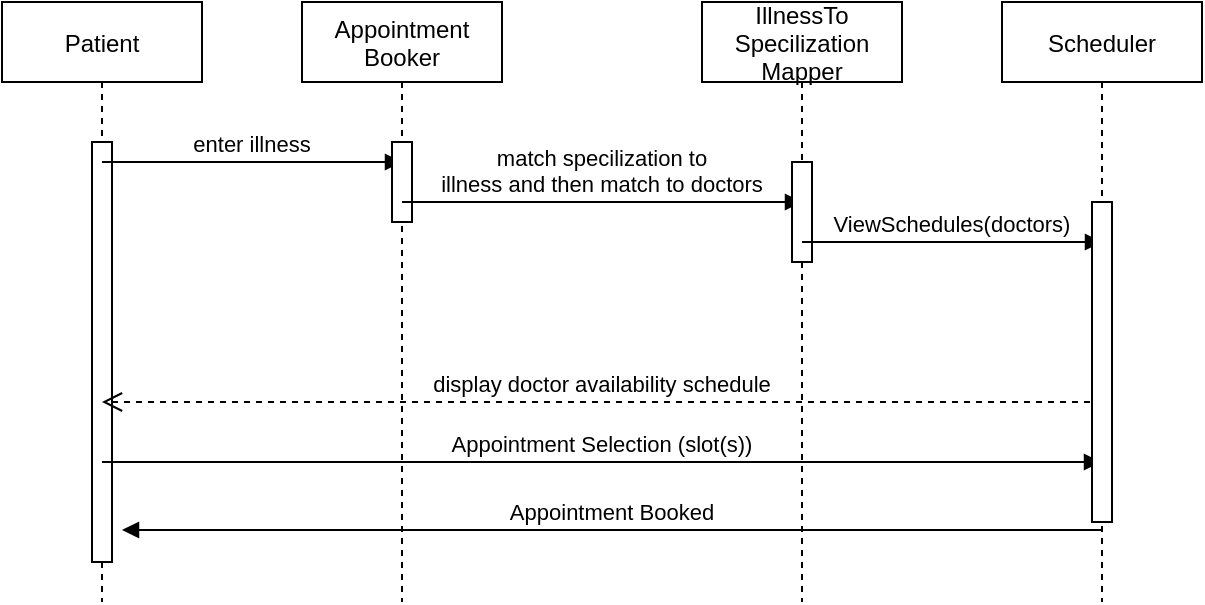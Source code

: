 <mxfile version="15.4.0" type="device"><diagram id="kgpKYQtTHZ0yAKxKKP6v" name="Page-1"><mxGraphModel dx="813" dy="471" grid="1" gridSize="10" guides="1" tooltips="1" connect="1" arrows="1" fold="1" page="1" pageScale="1" pageWidth="850" pageHeight="1100" math="0" shadow="0"><root><mxCell id="0"/><mxCell id="1" parent="0"/><mxCell id="3nuBFxr9cyL0pnOWT2aG-1" value="Patient" style="shape=umlLifeline;perimeter=lifelinePerimeter;container=1;collapsible=0;recursiveResize=0;rounded=0;shadow=0;strokeWidth=1;" parent="1" vertex="1"><mxGeometry x="50" y="80" width="100" height="300" as="geometry"/></mxCell><mxCell id="gz9C6j7t2z6P-_unx8gr-2" value="" style="points=[];perimeter=orthogonalPerimeter;rounded=0;shadow=0;strokeWidth=1;" parent="3nuBFxr9cyL0pnOWT2aG-1" vertex="1"><mxGeometry x="45" y="70" width="10" height="210" as="geometry"/></mxCell><mxCell id="3nuBFxr9cyL0pnOWT2aG-5" value="Appointment &#10;Booker" style="shape=umlLifeline;perimeter=lifelinePerimeter;container=1;collapsible=0;recursiveResize=0;rounded=0;shadow=0;strokeWidth=1;" parent="1" vertex="1"><mxGeometry x="200" y="80" width="100" height="300" as="geometry"/></mxCell><mxCell id="gz9C6j7t2z6P-_unx8gr-16" value="enter illness" style="verticalAlign=bottom;endArrow=block;shadow=0;strokeWidth=1;" parent="3nuBFxr9cyL0pnOWT2aG-5" edge="1"><mxGeometry relative="1" as="geometry"><mxPoint x="-100" y="80" as="sourcePoint"/><mxPoint x="50" y="80" as="targetPoint"/></mxGeometry></mxCell><mxCell id="gz9C6j7t2z6P-_unx8gr-21" value="Appointment Selection (slot(s))" style="verticalAlign=bottom;endArrow=block;shadow=0;strokeWidth=1;" parent="3nuBFxr9cyL0pnOWT2aG-5" target="gz9C6j7t2z6P-_unx8gr-15" edge="1"><mxGeometry relative="1" as="geometry"><mxPoint x="-100" y="230" as="sourcePoint"/><mxPoint x="50" y="230" as="targetPoint"/></mxGeometry></mxCell><mxCell id="gz9C6j7t2z6P-_unx8gr-3" value="" style="points=[];perimeter=orthogonalPerimeter;rounded=0;shadow=0;strokeWidth=1;" parent="3nuBFxr9cyL0pnOWT2aG-5" vertex="1"><mxGeometry x="45" y="70" width="10" height="40" as="geometry"/></mxCell><mxCell id="gz9C6j7t2z6P-_unx8gr-11" value="IllnessTo&#10;Specilization&#10;Mapper" style="shape=umlLifeline;perimeter=lifelinePerimeter;container=1;collapsible=0;recursiveResize=0;rounded=0;shadow=0;strokeWidth=1;" parent="1" vertex="1"><mxGeometry x="400" y="80" width="100" height="300" as="geometry"/></mxCell><mxCell id="gz9C6j7t2z6P-_unx8gr-17" value="match specilization to &#10;illness and then match to doctors" style="verticalAlign=bottom;endArrow=block;shadow=0;strokeWidth=1;" parent="gz9C6j7t2z6P-_unx8gr-11" source="3nuBFxr9cyL0pnOWT2aG-5" edge="1"><mxGeometry relative="1" as="geometry"><mxPoint x="-100" y="100" as="sourcePoint"/><mxPoint x="50" y="100" as="targetPoint"/></mxGeometry></mxCell><mxCell id="gz9C6j7t2z6P-_unx8gr-24" value="" style="points=[];perimeter=orthogonalPerimeter;rounded=0;shadow=0;strokeWidth=1;" parent="gz9C6j7t2z6P-_unx8gr-11" vertex="1"><mxGeometry x="45" y="80" width="10" height="50" as="geometry"/></mxCell><mxCell id="gz9C6j7t2z6P-_unx8gr-15" value="Scheduler" style="shape=umlLifeline;perimeter=lifelinePerimeter;container=1;collapsible=0;recursiveResize=0;rounded=0;shadow=0;strokeWidth=1;" parent="1" vertex="1"><mxGeometry x="550" y="80" width="100" height="300" as="geometry"/></mxCell><mxCell id="gz9C6j7t2z6P-_unx8gr-19" value="ViewSchedules(doctors)" style="verticalAlign=bottom;endArrow=block;shadow=0;strokeWidth=1;" parent="gz9C6j7t2z6P-_unx8gr-15" edge="1"><mxGeometry relative="1" as="geometry"><mxPoint x="-100" y="120" as="sourcePoint"/><mxPoint x="50" y="120" as="targetPoint"/></mxGeometry></mxCell><mxCell id="gz9C6j7t2z6P-_unx8gr-20" value="display doctor availability schedule" style="verticalAlign=bottom;endArrow=open;dashed=1;endSize=8;exitX=0;exitY=0.95;shadow=0;strokeWidth=1;" parent="gz9C6j7t2z6P-_unx8gr-15" target="3nuBFxr9cyL0pnOWT2aG-1" edge="1"><mxGeometry relative="1" as="geometry"><mxPoint x="-110" y="200.0" as="targetPoint"/><mxPoint x="50" y="200.0" as="sourcePoint"/></mxGeometry></mxCell><mxCell id="gz9C6j7t2z6P-_unx8gr-25" value="" style="points=[];perimeter=orthogonalPerimeter;rounded=0;shadow=0;strokeWidth=1;" parent="gz9C6j7t2z6P-_unx8gr-15" vertex="1"><mxGeometry x="45" y="100" width="10" height="160" as="geometry"/></mxCell><mxCell id="hmRLwWfn8au5Jh4MX-Sb-2" value="Appointment Booked" style="verticalAlign=bottom;endArrow=block;shadow=0;strokeWidth=1;exitX=0.5;exitY=0.88;exitDx=0;exitDy=0;exitPerimeter=0;" edge="1" parent="1" source="gz9C6j7t2z6P-_unx8gr-15"><mxGeometry relative="1" as="geometry"><mxPoint x="110" y="320" as="sourcePoint"/><mxPoint x="110" y="344" as="targetPoint"/></mxGeometry></mxCell></root></mxGraphModel></diagram></mxfile>